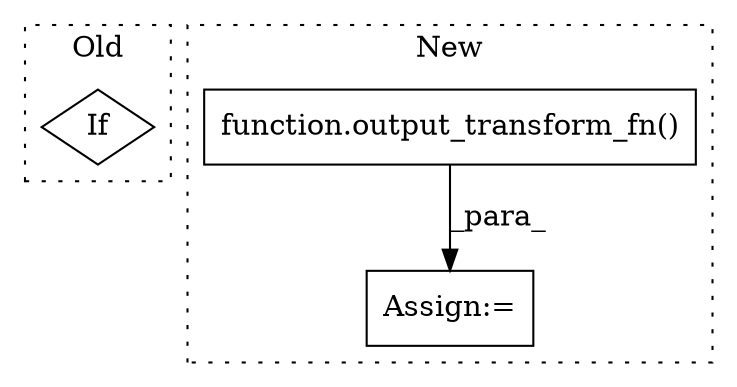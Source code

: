 digraph G {
subgraph cluster0 {
1 [label="If" a="96" s="582" l="3" shape="diamond"];
label = "Old";
style="dotted";
}
subgraph cluster1 {
2 [label="function.output_transform_fn()" a="75" s="875,901" l="20,1" shape="box"];
3 [label="Assign:=" a="68" s="872" l="3" shape="box"];
label = "New";
style="dotted";
}
2 -> 3 [label="_para_"];
}